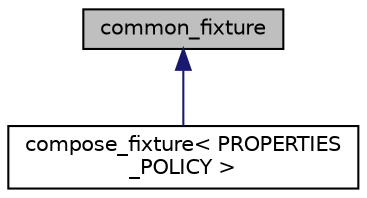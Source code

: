 digraph "common_fixture"
{
  edge [fontname="Helvetica",fontsize="10",labelfontname="Helvetica",labelfontsize="10"];
  node [fontname="Helvetica",fontsize="10",shape=record];
  Node0 [label="common_fixture",height=0.2,width=0.4,color="black", fillcolor="grey75", style="filled", fontcolor="black"];
  Node0 -> Node1 [dir="back",color="midnightblue",fontsize="10",style="solid"];
  Node1 [label="compose_fixture\< PROPERTIES\l_POLICY \>",height=0.2,width=0.4,color="black", fillcolor="white", style="filled",URL="$classcompose__fixture.html"];
}
